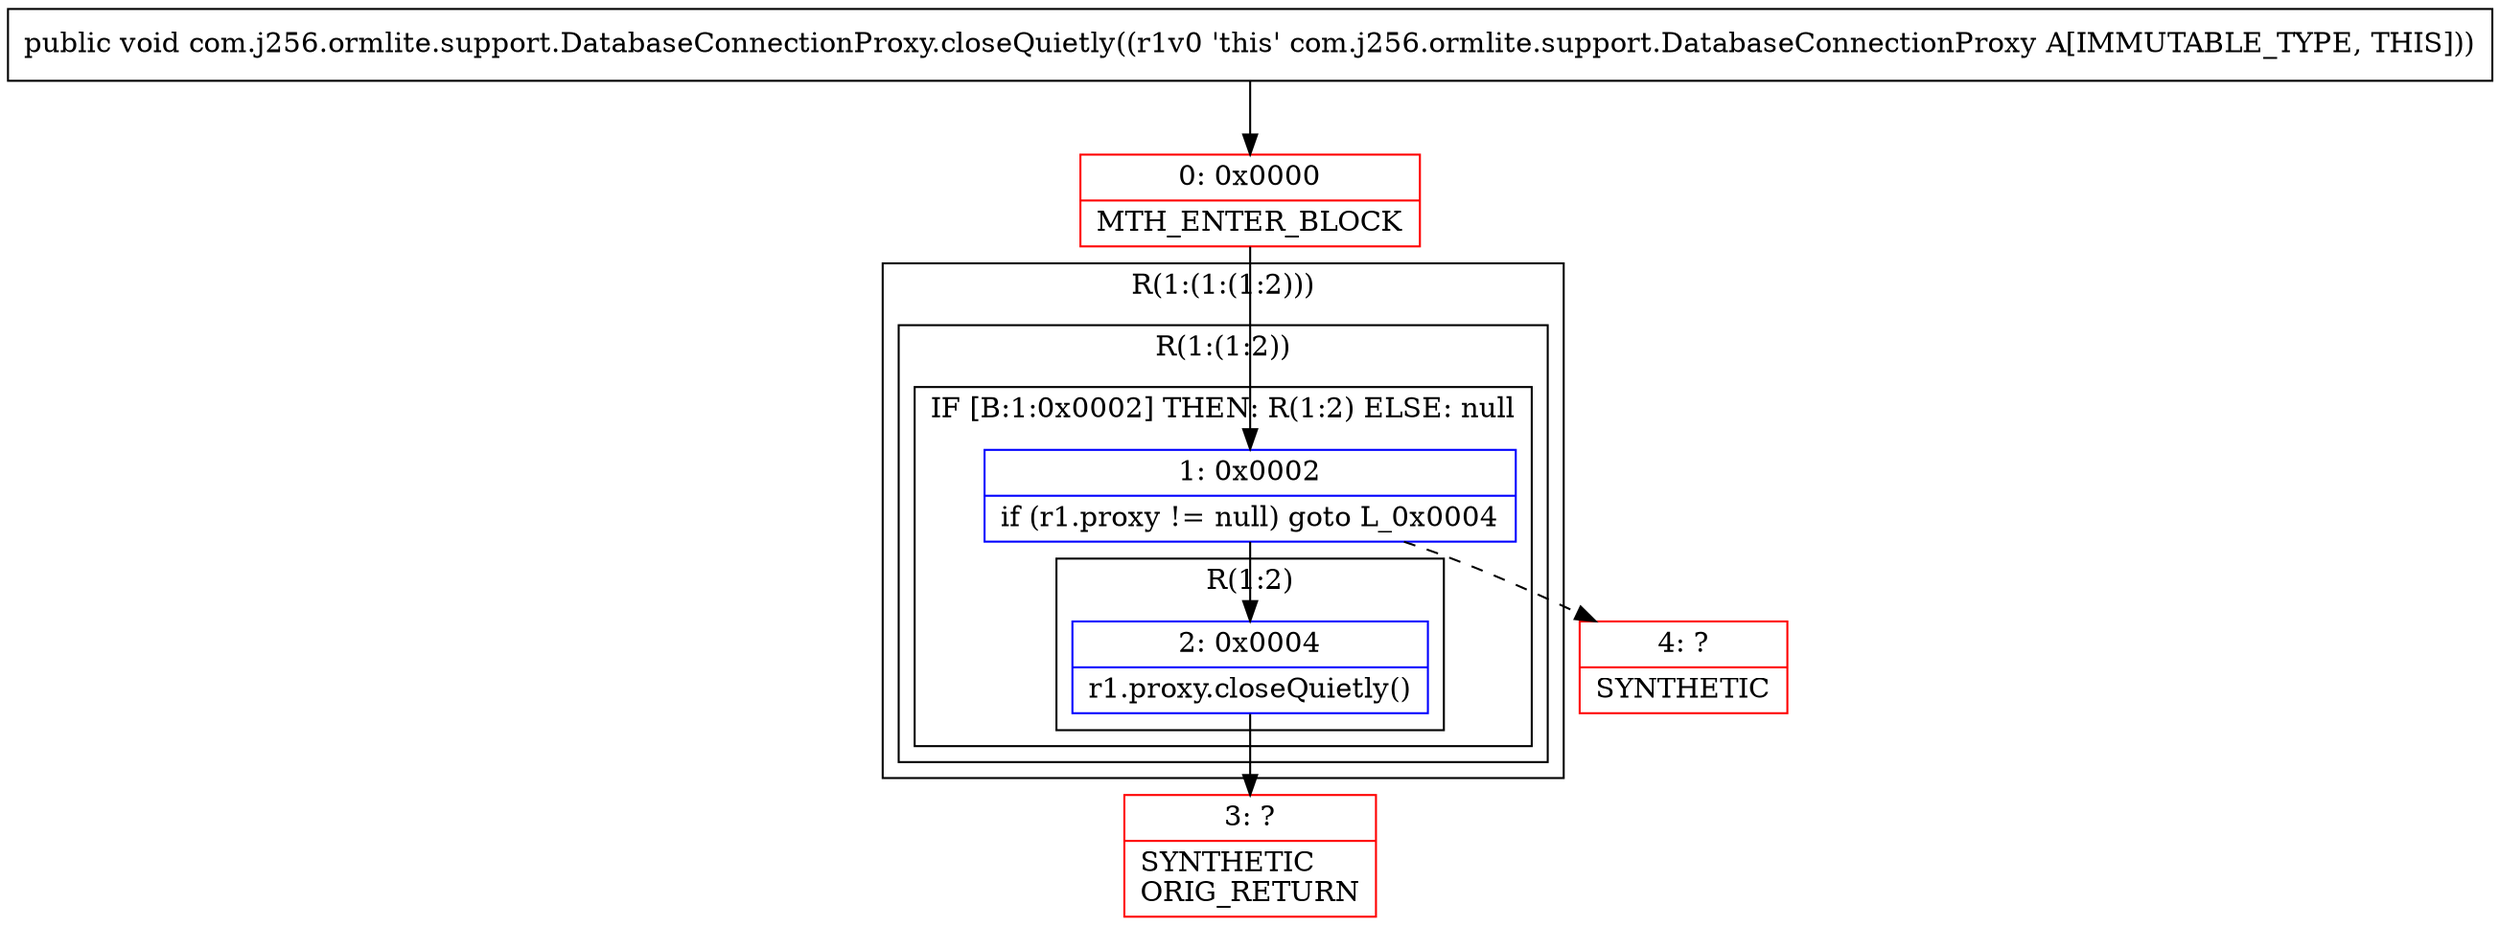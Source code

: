 digraph "CFG forcom.j256.ormlite.support.DatabaseConnectionProxy.closeQuietly()V" {
subgraph cluster_Region_1282714428 {
label = "R(1:(1:(1:2)))";
node [shape=record,color=blue];
subgraph cluster_Region_1988545595 {
label = "R(1:(1:2))";
node [shape=record,color=blue];
subgraph cluster_IfRegion_993480004 {
label = "IF [B:1:0x0002] THEN: R(1:2) ELSE: null";
node [shape=record,color=blue];
Node_1 [shape=record,label="{1\:\ 0x0002|if (r1.proxy != null) goto L_0x0004\l}"];
subgraph cluster_Region_1886229188 {
label = "R(1:2)";
node [shape=record,color=blue];
Node_2 [shape=record,label="{2\:\ 0x0004|r1.proxy.closeQuietly()\l}"];
}
}
}
}
Node_0 [shape=record,color=red,label="{0\:\ 0x0000|MTH_ENTER_BLOCK\l}"];
Node_3 [shape=record,color=red,label="{3\:\ ?|SYNTHETIC\lORIG_RETURN\l}"];
Node_4 [shape=record,color=red,label="{4\:\ ?|SYNTHETIC\l}"];
MethodNode[shape=record,label="{public void com.j256.ormlite.support.DatabaseConnectionProxy.closeQuietly((r1v0 'this' com.j256.ormlite.support.DatabaseConnectionProxy A[IMMUTABLE_TYPE, THIS])) }"];
MethodNode -> Node_0;
Node_1 -> Node_2;
Node_1 -> Node_4[style=dashed];
Node_2 -> Node_3;
Node_0 -> Node_1;
}

